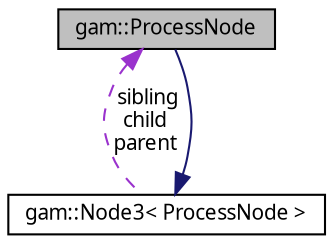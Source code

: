 digraph "gam::ProcessNode"
{
 // LATEX_PDF_SIZE
  bgcolor="transparent";
  edge [fontname="FreeSans.ttf",fontsize="10",labelfontname="FreeSans.ttf",labelfontsize="10"];
  node [fontname="FreeSans.ttf",fontsize="10",shape=record];
  Node1 [label="gam::ProcessNode",height=0.2,width=0.4,color="black", fillcolor="grey75", style="filled", fontcolor="black",tooltip=" "];
  Node2 -> Node1 [dir="back",color="midnightblue",fontsize="10",style="solid",fontname="FreeSans.ttf"];
  Node2 [label="gam::Node3\< ProcessNode \>",height=0.2,width=0.4,color="black",URL="$classgam_1_1_node3.html",tooltip=" "];
  Node1 -> Node2 [dir="back",color="darkorchid3",fontsize="10",style="dashed",label=" sibling\nchild\nparent" ,fontname="FreeSans.ttf"];
}
